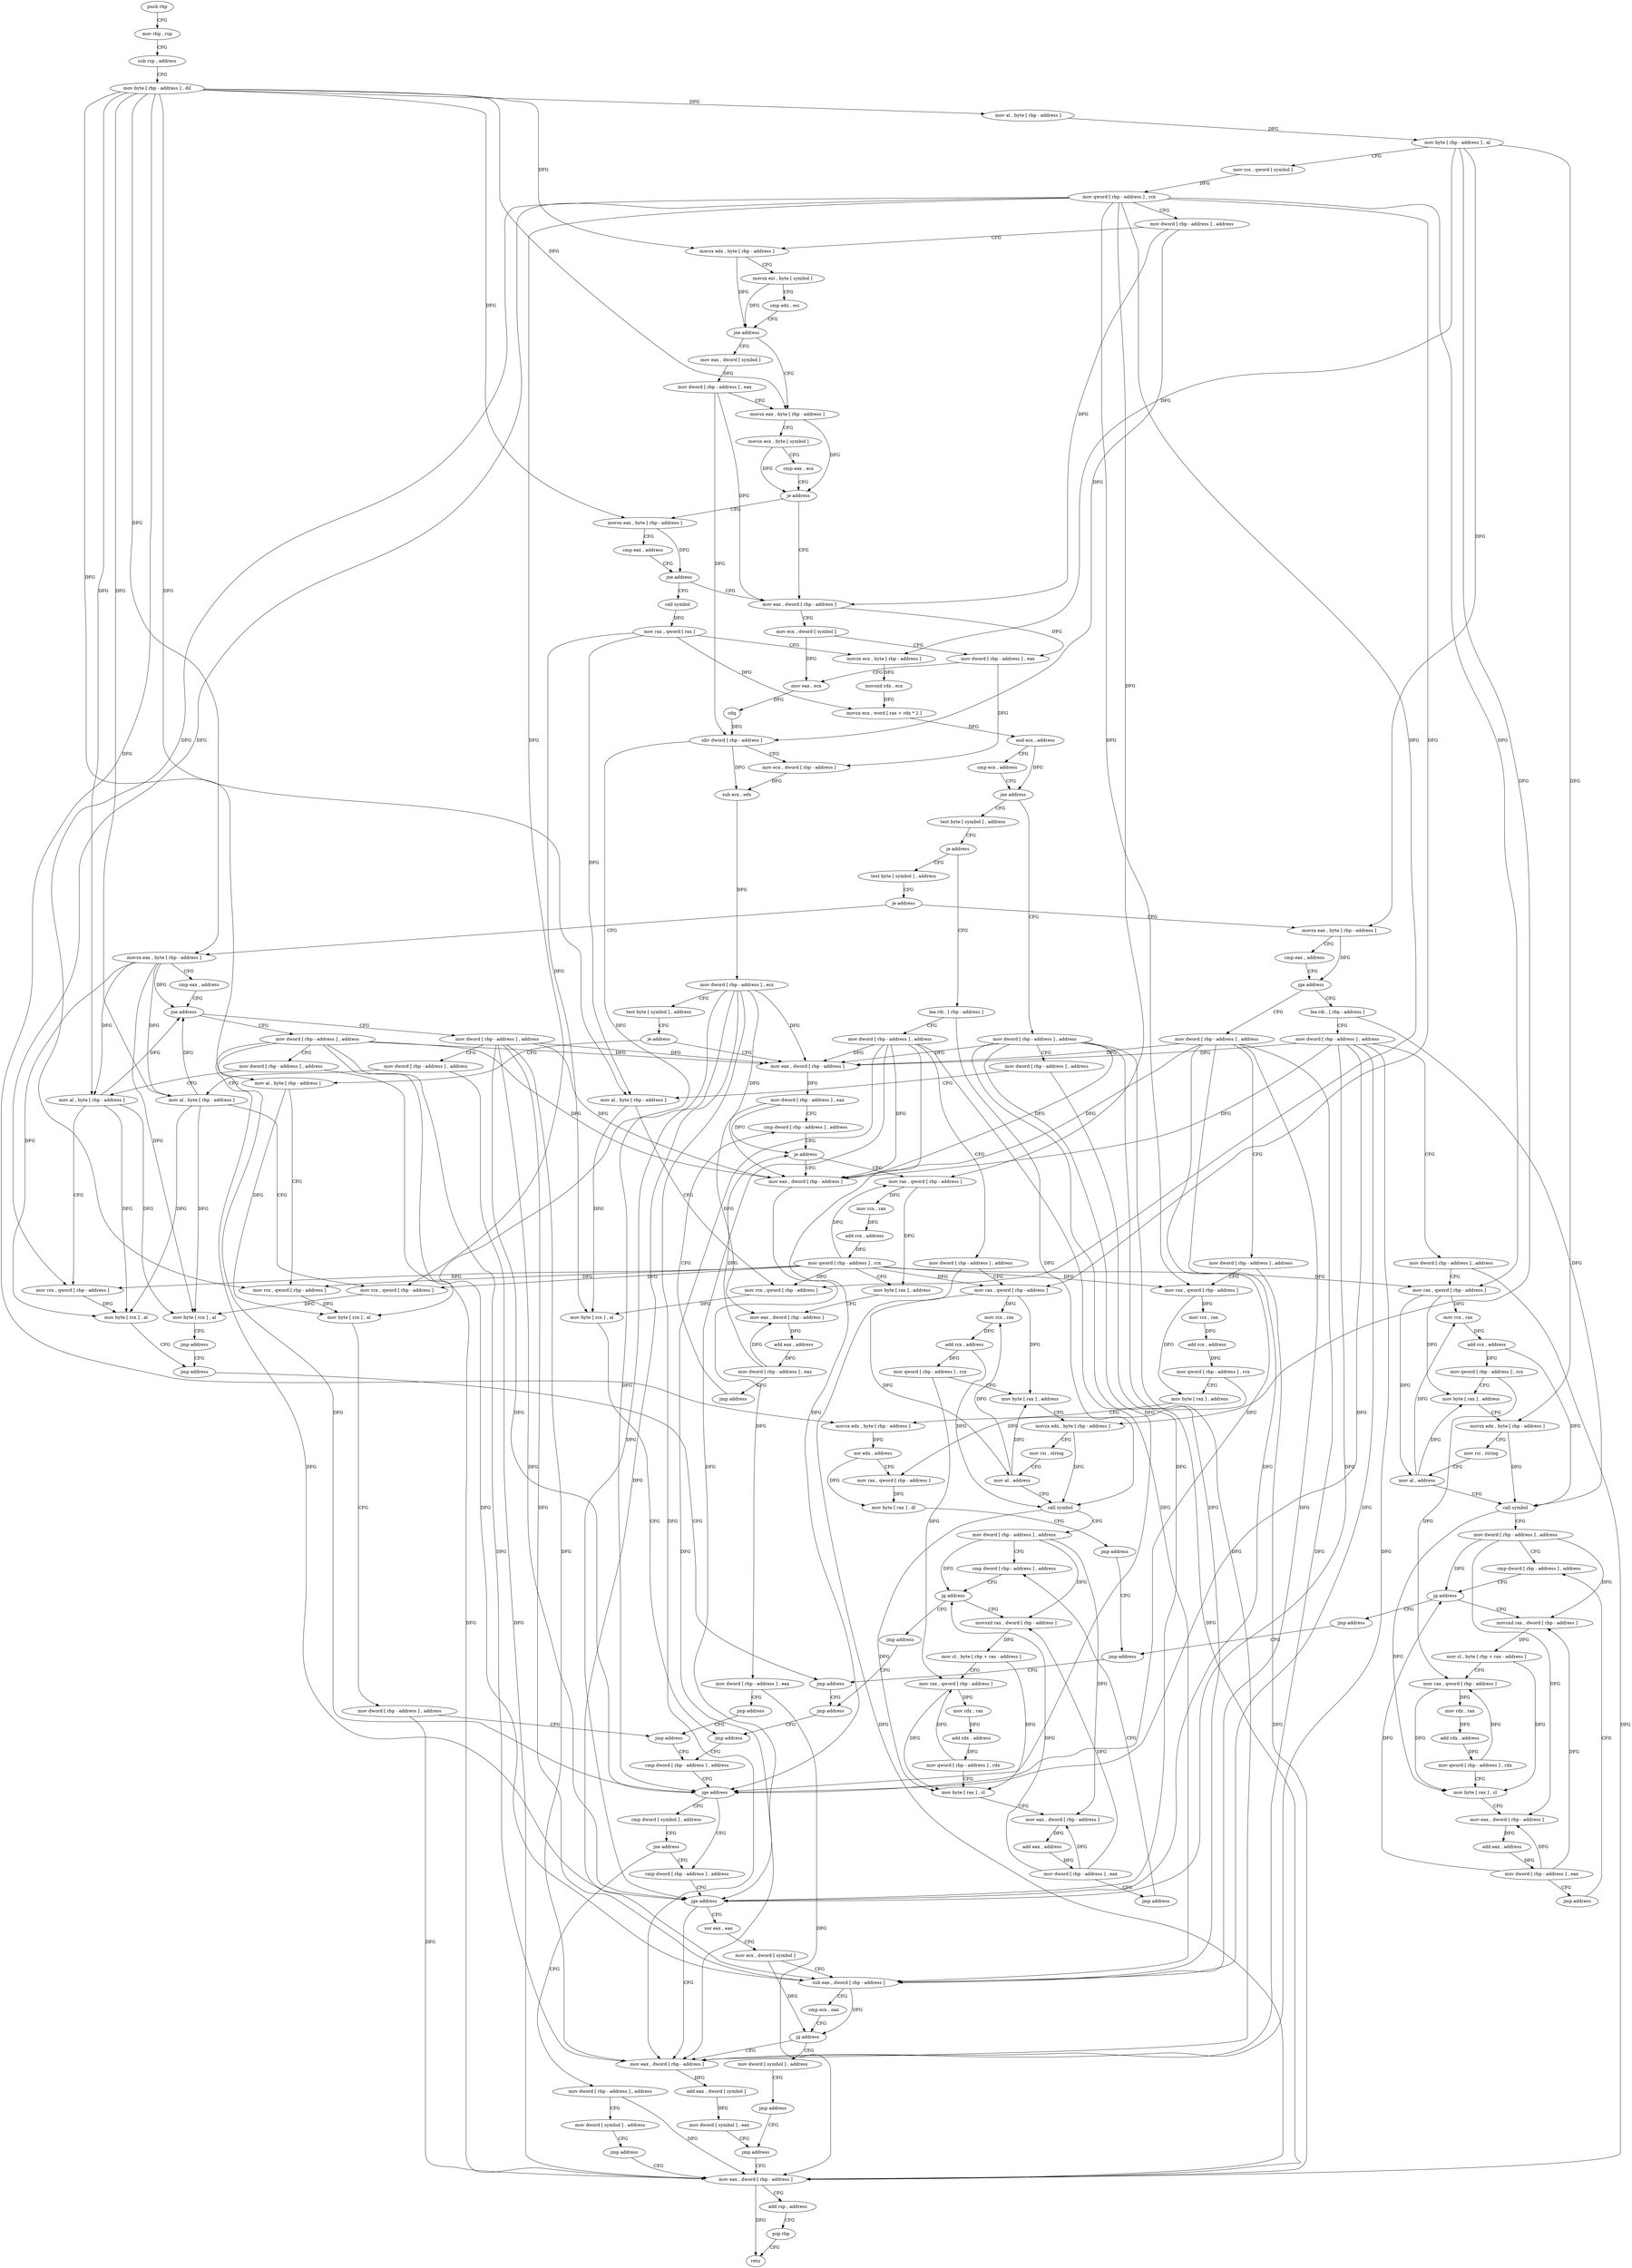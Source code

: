 digraph "func" {
"4236752" [label = "push rbp" ]
"4236753" [label = "mov rbp , rsp" ]
"4236756" [label = "sub rsp , address" ]
"4236760" [label = "mov byte [ rbp - address ] , dil" ]
"4236764" [label = "mov al , byte [ rbp - address ]" ]
"4236767" [label = "mov byte [ rbp - address ] , al" ]
"4236770" [label = "mov rcx , qword [ symbol ]" ]
"4236778" [label = "mov qword [ rbp - address ] , rcx" ]
"4236782" [label = "mov dword [ rbp - address ] , address" ]
"4236789" [label = "movsx edx , byte [ rbp - address ]" ]
"4236793" [label = "movsx esi , byte [ symbol ]" ]
"4236801" [label = "cmp edx , esi" ]
"4236803" [label = "jne address" ]
"4236819" [label = "movsx eax , byte [ rbp - address ]" ]
"4236809" [label = "mov eax , dword [ symbol ]" ]
"4236823" [label = "movsx ecx , byte [ symbol ]" ]
"4236831" [label = "cmp eax , ecx" ]
"4236833" [label = "je address" ]
"4236852" [label = "mov eax , dword [ rbp - address ]" ]
"4236839" [label = "movsx eax , byte [ rbp - address ]" ]
"4236816" [label = "mov dword [ rbp - address ] , eax" ]
"4236855" [label = "mov ecx , dword [ symbol ]" ]
"4236862" [label = "mov dword [ rbp - address ] , eax" ]
"4236865" [label = "mov eax , ecx" ]
"4236867" [label = "cdq" ]
"4236868" [label = "idiv dword [ rbp - address ]" ]
"4236871" [label = "mov ecx , dword [ rbp - address ]" ]
"4236874" [label = "sub ecx , edx" ]
"4236876" [label = "mov dword [ rbp - address ] , ecx" ]
"4236879" [label = "test byte [ symbol ] , address" ]
"4236887" [label = "je address" ]
"4236955" [label = "mov al , byte [ rbp - address ]" ]
"4236893" [label = "mov eax , dword [ rbp - address ]" ]
"4236843" [label = "cmp eax , address" ]
"4236846" [label = "jne address" ]
"4236976" [label = "call symbol" ]
"4236958" [label = "mov rcx , qword [ rbp - address ]" ]
"4236962" [label = "mov byte [ rcx ] , al" ]
"4236964" [label = "mov dword [ rbp - address ] , address" ]
"4236971" [label = "jmp address" ]
"4236896" [label = "mov dword [ rbp - address ] , eax" ]
"4236899" [label = "cmp dword [ rbp - address ] , address" ]
"4236981" [label = "mov rax , qword [ rax ]" ]
"4236984" [label = "movzx ecx , byte [ rbp - address ]" ]
"4236988" [label = "movsxd rdx , ecx" ]
"4236991" [label = "movzx ecx , word [ rax + rdx * 2 ]" ]
"4236995" [label = "and ecx , address" ]
"4237001" [label = "cmp ecx , address" ]
"4237004" [label = "jne address" ]
"4237438" [label = "mov dword [ rbp - address ] , address" ]
"4237010" [label = "test byte [ symbol ] , address" ]
"4237466" [label = "cmp dword [ rbp - address ] , address" ]
"4237470" [label = "jge address" ]
"4237513" [label = "cmp dword [ rbp - address ] , address" ]
"4237476" [label = "cmp dword [ symbol ] , address" ]
"4236944" [label = "mov eax , dword [ rbp - address ]" ]
"4236947" [label = "mov dword [ rbp - address ] , eax" ]
"4236950" [label = "jmp address" ]
"4236909" [label = "mov rax , qword [ rbp - address ]" ]
"4236913" [label = "mov rcx , rax" ]
"4236916" [label = "add rcx , address" ]
"4236923" [label = "mov qword [ rbp - address ] , rcx" ]
"4236927" [label = "mov byte [ rax ] , address" ]
"4236930" [label = "mov eax , dword [ rbp - address ]" ]
"4236933" [label = "add eax , address" ]
"4236936" [label = "mov dword [ rbp - address ] , eax" ]
"4236939" [label = "jmp address" ]
"4237445" [label = "mov dword [ rbp - address ] , address" ]
"4237452" [label = "mov al , byte [ rbp - address ]" ]
"4237455" [label = "mov rcx , qword [ rbp - address ]" ]
"4237459" [label = "mov byte [ rcx ] , al" ]
"4237461" [label = "jmp address" ]
"4237018" [label = "je address" ]
"4237148" [label = "test byte [ symbol ] , address" ]
"4237024" [label = "lea rdi , [ rbp - address ]" ]
"4237517" [label = "jge address" ]
"4237559" [label = "mov eax , dword [ rbp - address ]" ]
"4237523" [label = "xor eax , eax" ]
"4237484" [label = "jne address" ]
"4237490" [label = "mov dword [ rbp - address ] , address" ]
"4236903" [label = "je address" ]
"4237156" [label = "je address" ]
"4237359" [label = "movsx eax , byte [ rbp - address ]" ]
"4237162" [label = "movzx eax , byte [ rbp - address ]" ]
"4237028" [label = "mov dword [ rbp - address ] , address" ]
"4237035" [label = "mov dword [ rbp - address ] , address" ]
"4237042" [label = "mov rax , qword [ rbp - address ]" ]
"4237046" [label = "mov rcx , rax" ]
"4237049" [label = "add rcx , address" ]
"4237056" [label = "mov qword [ rbp - address ] , rcx" ]
"4237060" [label = "mov byte [ rax ] , address" ]
"4237063" [label = "movzx edx , byte [ rbp - address ]" ]
"4237067" [label = "mov rsi , string" ]
"4237077" [label = "mov al , address" ]
"4237079" [label = "call symbol" ]
"4237084" [label = "mov dword [ rbp - address ] , address" ]
"4237091" [label = "cmp dword [ rbp - address ] , address" ]
"4237562" [label = "add eax , dword [ symbol ]" ]
"4237569" [label = "mov dword [ symbol ] , eax" ]
"4237576" [label = "jmp address" ]
"4237525" [label = "mov ecx , dword [ symbol ]" ]
"4237532" [label = "sub eax , dword [ rbp - address ]" ]
"4237535" [label = "cmp ecx , eax" ]
"4237537" [label = "jg address" ]
"4237543" [label = "mov dword [ symbol ] , address" ]
"4237497" [label = "mov dword [ symbol ] , address" ]
"4237508" [label = "jmp address" ]
"4237581" [label = "mov eax , dword [ rbp - address ]" ]
"4237363" [label = "cmp eax , address" ]
"4237366" [label = "jne address" ]
"4237400" [label = "mov dword [ rbp - address ] , address" ]
"4237372" [label = "mov dword [ rbp - address ] , address" ]
"4237166" [label = "cmp eax , address" ]
"4237171" [label = "jge address" ]
"4237230" [label = "lea rdi , [ rbp - address ]" ]
"4237177" [label = "mov dword [ rbp - address ] , address" ]
"4237143" [label = "jmp address" ]
"4237433" [label = "jmp address" ]
"4237101" [label = "movsxd rax , dword [ rbp - address ]" ]
"4237105" [label = "mov cl , byte [ rbp + rax - address ]" ]
"4237109" [label = "mov rax , qword [ rbp - address ]" ]
"4237113" [label = "mov rdx , rax" ]
"4237116" [label = "add rdx , address" ]
"4237123" [label = "mov qword [ rbp - address ] , rdx" ]
"4237127" [label = "mov byte [ rax ] , cl" ]
"4237129" [label = "mov eax , dword [ rbp - address ]" ]
"4237132" [label = "add eax , address" ]
"4237135" [label = "mov dword [ rbp - address ] , eax" ]
"4237138" [label = "jmp address" ]
"4237584" [label = "add rsp , address" ]
"4237588" [label = "pop rbp" ]
"4237589" [label = "retn" ]
"4237554" [label = "jmp address" ]
"4237407" [label = "mov dword [ rbp - address ] , address" ]
"4237414" [label = "mov al , byte [ rbp - address ]" ]
"4237417" [label = "mov rcx , qword [ rbp - address ]" ]
"4237421" [label = "mov byte [ rcx ] , al" ]
"4237423" [label = "jmp address" ]
"4237379" [label = "mov dword [ rbp - address ] , address" ]
"4237386" [label = "mov al , byte [ rbp - address ]" ]
"4237389" [label = "mov rcx , qword [ rbp - address ]" ]
"4237393" [label = "mov byte [ rcx ] , al" ]
"4237395" [label = "jmp address" ]
"4237234" [label = "mov dword [ rbp - address ] , address" ]
"4237241" [label = "mov dword [ rbp - address ] , address" ]
"4237248" [label = "mov rax , qword [ rbp - address ]" ]
"4237252" [label = "mov rcx , rax" ]
"4237255" [label = "add rcx , address" ]
"4237262" [label = "mov qword [ rbp - address ] , rcx" ]
"4237266" [label = "mov byte [ rax ] , address" ]
"4237269" [label = "movzx edx , byte [ rbp - address ]" ]
"4237273" [label = "mov rsi , string" ]
"4237283" [label = "mov al , address" ]
"4237285" [label = "call symbol" ]
"4237290" [label = "mov dword [ rbp - address ] , address" ]
"4237297" [label = "cmp dword [ rbp - address ] , address" ]
"4237184" [label = "mov dword [ rbp - address ] , address" ]
"4237191" [label = "mov rax , qword [ rbp - address ]" ]
"4237195" [label = "mov rcx , rax" ]
"4237198" [label = "add rcx , address" ]
"4237205" [label = "mov qword [ rbp - address ] , rcx" ]
"4237209" [label = "mov byte [ rax ] , address" ]
"4237212" [label = "movsx edx , byte [ rbp - address ]" ]
"4237216" [label = "xor edx , address" ]
"4237219" [label = "mov rax , qword [ rbp - address ]" ]
"4237223" [label = "mov byte [ rax ] , dl" ]
"4237225" [label = "jmp address" ]
"4237354" [label = "jmp address" ]
"4237095" [label = "jg address" ]
"4237428" [label = "jmp address" ]
"4237349" [label = "jmp address" ]
"4237307" [label = "movsxd rax , dword [ rbp - address ]" ]
"4237311" [label = "mov cl , byte [ rbp + rax - address ]" ]
"4237315" [label = "mov rax , qword [ rbp - address ]" ]
"4237319" [label = "mov rdx , rax" ]
"4237322" [label = "add rdx , address" ]
"4237329" [label = "mov qword [ rbp - address ] , rdx" ]
"4237333" [label = "mov byte [ rax ] , cl" ]
"4237335" [label = "mov eax , dword [ rbp - address ]" ]
"4237338" [label = "add eax , address" ]
"4237341" [label = "mov dword [ rbp - address ] , eax" ]
"4237344" [label = "jmp address" ]
"4237301" [label = "jg address" ]
"4236752" -> "4236753" [ label = "CFG" ]
"4236753" -> "4236756" [ label = "CFG" ]
"4236756" -> "4236760" [ label = "CFG" ]
"4236760" -> "4236764" [ label = "DFG" ]
"4236760" -> "4236789" [ label = "DFG" ]
"4236760" -> "4236819" [ label = "DFG" ]
"4236760" -> "4236839" [ label = "DFG" ]
"4236760" -> "4236955" [ label = "DFG" ]
"4236760" -> "4237452" [ label = "DFG" ]
"4236760" -> "4237359" [ label = "DFG" ]
"4236760" -> "4237414" [ label = "DFG" ]
"4236760" -> "4237386" [ label = "DFG" ]
"4236760" -> "4237212" [ label = "DFG" ]
"4236764" -> "4236767" [ label = "DFG" ]
"4236767" -> "4236770" [ label = "CFG" ]
"4236767" -> "4236984" [ label = "DFG" ]
"4236767" -> "4237063" [ label = "DFG" ]
"4236767" -> "4237162" [ label = "DFG" ]
"4236767" -> "4237269" [ label = "DFG" ]
"4236770" -> "4236778" [ label = "DFG" ]
"4236778" -> "4236782" [ label = "CFG" ]
"4236778" -> "4236958" [ label = "DFG" ]
"4236778" -> "4237455" [ label = "DFG" ]
"4236778" -> "4236909" [ label = "DFG" ]
"4236778" -> "4237042" [ label = "DFG" ]
"4236778" -> "4237417" [ label = "DFG" ]
"4236778" -> "4237389" [ label = "DFG" ]
"4236778" -> "4237248" [ label = "DFG" ]
"4236778" -> "4237191" [ label = "DFG" ]
"4236782" -> "4236789" [ label = "CFG" ]
"4236782" -> "4236852" [ label = "DFG" ]
"4236782" -> "4236868" [ label = "DFG" ]
"4236789" -> "4236793" [ label = "CFG" ]
"4236789" -> "4236803" [ label = "DFG" ]
"4236793" -> "4236801" [ label = "CFG" ]
"4236793" -> "4236803" [ label = "DFG" ]
"4236801" -> "4236803" [ label = "CFG" ]
"4236803" -> "4236819" [ label = "CFG" ]
"4236803" -> "4236809" [ label = "CFG" ]
"4236819" -> "4236823" [ label = "CFG" ]
"4236819" -> "4236833" [ label = "DFG" ]
"4236809" -> "4236816" [ label = "DFG" ]
"4236823" -> "4236831" [ label = "CFG" ]
"4236823" -> "4236833" [ label = "DFG" ]
"4236831" -> "4236833" [ label = "CFG" ]
"4236833" -> "4236852" [ label = "CFG" ]
"4236833" -> "4236839" [ label = "CFG" ]
"4236852" -> "4236855" [ label = "CFG" ]
"4236852" -> "4236862" [ label = "DFG" ]
"4236839" -> "4236843" [ label = "CFG" ]
"4236839" -> "4236846" [ label = "DFG" ]
"4236816" -> "4236819" [ label = "CFG" ]
"4236816" -> "4236852" [ label = "DFG" ]
"4236816" -> "4236868" [ label = "DFG" ]
"4236855" -> "4236862" [ label = "CFG" ]
"4236855" -> "4236865" [ label = "DFG" ]
"4236862" -> "4236865" [ label = "CFG" ]
"4236862" -> "4236871" [ label = "DFG" ]
"4236865" -> "4236867" [ label = "DFG" ]
"4236867" -> "4236868" [ label = "DFG" ]
"4236868" -> "4236871" [ label = "CFG" ]
"4236868" -> "4236962" [ label = "DFG" ]
"4236868" -> "4236874" [ label = "DFG" ]
"4236871" -> "4236874" [ label = "DFG" ]
"4236874" -> "4236876" [ label = "DFG" ]
"4236876" -> "4236879" [ label = "CFG" ]
"4236876" -> "4236893" [ label = "DFG" ]
"4236876" -> "4237470" [ label = "DFG" ]
"4236876" -> "4236944" [ label = "DFG" ]
"4236876" -> "4237517" [ label = "DFG" ]
"4236876" -> "4237559" [ label = "DFG" ]
"4236876" -> "4237532" [ label = "DFG" ]
"4236879" -> "4236887" [ label = "CFG" ]
"4236887" -> "4236955" [ label = "CFG" ]
"4236887" -> "4236893" [ label = "CFG" ]
"4236955" -> "4236958" [ label = "CFG" ]
"4236955" -> "4236962" [ label = "DFG" ]
"4236893" -> "4236896" [ label = "DFG" ]
"4236843" -> "4236846" [ label = "CFG" ]
"4236846" -> "4236976" [ label = "CFG" ]
"4236846" -> "4236852" [ label = "CFG" ]
"4236976" -> "4236981" [ label = "DFG" ]
"4236958" -> "4236962" [ label = "DFG" ]
"4236962" -> "4236964" [ label = "CFG" ]
"4236964" -> "4236971" [ label = "CFG" ]
"4236964" -> "4237581" [ label = "DFG" ]
"4236971" -> "4237466" [ label = "CFG" ]
"4236896" -> "4236899" [ label = "CFG" ]
"4236896" -> "4236903" [ label = "DFG" ]
"4236896" -> "4236930" [ label = "DFG" ]
"4236899" -> "4236903" [ label = "CFG" ]
"4236981" -> "4236984" [ label = "CFG" ]
"4236981" -> "4236991" [ label = "DFG" ]
"4236981" -> "4237452" [ label = "DFG" ]
"4236981" -> "4237459" [ label = "DFG" ]
"4236984" -> "4236988" [ label = "DFG" ]
"4236988" -> "4236991" [ label = "DFG" ]
"4236991" -> "4236995" [ label = "DFG" ]
"4236995" -> "4237001" [ label = "CFG" ]
"4236995" -> "4237004" [ label = "DFG" ]
"4237001" -> "4237004" [ label = "CFG" ]
"4237004" -> "4237438" [ label = "CFG" ]
"4237004" -> "4237010" [ label = "CFG" ]
"4237438" -> "4237445" [ label = "CFG" ]
"4237438" -> "4236893" [ label = "DFG" ]
"4237438" -> "4237470" [ label = "DFG" ]
"4237438" -> "4236944" [ label = "DFG" ]
"4237438" -> "4237517" [ label = "DFG" ]
"4237438" -> "4237559" [ label = "DFG" ]
"4237438" -> "4237532" [ label = "DFG" ]
"4237010" -> "4237018" [ label = "CFG" ]
"4237466" -> "4237470" [ label = "CFG" ]
"4237470" -> "4237513" [ label = "CFG" ]
"4237470" -> "4237476" [ label = "CFG" ]
"4237513" -> "4237517" [ label = "CFG" ]
"4237476" -> "4237484" [ label = "CFG" ]
"4236944" -> "4236947" [ label = "DFG" ]
"4236947" -> "4236950" [ label = "CFG" ]
"4236947" -> "4237581" [ label = "DFG" ]
"4236950" -> "4236971" [ label = "CFG" ]
"4236909" -> "4236913" [ label = "DFG" ]
"4236909" -> "4236927" [ label = "DFG" ]
"4236913" -> "4236916" [ label = "DFG" ]
"4236916" -> "4236923" [ label = "DFG" ]
"4236923" -> "4236927" [ label = "CFG" ]
"4236923" -> "4236958" [ label = "DFG" ]
"4236923" -> "4237455" [ label = "DFG" ]
"4236923" -> "4236909" [ label = "DFG" ]
"4236923" -> "4237042" [ label = "DFG" ]
"4236923" -> "4237417" [ label = "DFG" ]
"4236923" -> "4237389" [ label = "DFG" ]
"4236923" -> "4237248" [ label = "DFG" ]
"4236923" -> "4237191" [ label = "DFG" ]
"4236927" -> "4236930" [ label = "CFG" ]
"4236930" -> "4236933" [ label = "DFG" ]
"4236933" -> "4236936" [ label = "DFG" ]
"4236936" -> "4236939" [ label = "CFG" ]
"4236936" -> "4236903" [ label = "DFG" ]
"4236936" -> "4236930" [ label = "DFG" ]
"4236939" -> "4236899" [ label = "CFG" ]
"4237445" -> "4237452" [ label = "CFG" ]
"4237445" -> "4237581" [ label = "DFG" ]
"4237452" -> "4237455" [ label = "CFG" ]
"4237452" -> "4237459" [ label = "DFG" ]
"4237455" -> "4237459" [ label = "DFG" ]
"4237459" -> "4237461" [ label = "CFG" ]
"4237461" -> "4237466" [ label = "CFG" ]
"4237018" -> "4237148" [ label = "CFG" ]
"4237018" -> "4237024" [ label = "CFG" ]
"4237148" -> "4237156" [ label = "CFG" ]
"4237024" -> "4237028" [ label = "CFG" ]
"4237024" -> "4237079" [ label = "DFG" ]
"4237517" -> "4237559" [ label = "CFG" ]
"4237517" -> "4237523" [ label = "CFG" ]
"4237559" -> "4237562" [ label = "DFG" ]
"4237523" -> "4237525" [ label = "CFG" ]
"4237484" -> "4237513" [ label = "CFG" ]
"4237484" -> "4237490" [ label = "CFG" ]
"4237490" -> "4237497" [ label = "CFG" ]
"4237490" -> "4237581" [ label = "DFG" ]
"4236903" -> "4236944" [ label = "CFG" ]
"4236903" -> "4236909" [ label = "CFG" ]
"4237156" -> "4237359" [ label = "CFG" ]
"4237156" -> "4237162" [ label = "CFG" ]
"4237359" -> "4237363" [ label = "CFG" ]
"4237359" -> "4237366" [ label = "DFG" ]
"4237359" -> "4237414" [ label = "DFG" ]
"4237359" -> "4237421" [ label = "DFG" ]
"4237359" -> "4237386" [ label = "DFG" ]
"4237359" -> "4237393" [ label = "DFG" ]
"4237162" -> "4237166" [ label = "CFG" ]
"4237162" -> "4237171" [ label = "DFG" ]
"4237028" -> "4237035" [ label = "CFG" ]
"4237028" -> "4236893" [ label = "DFG" ]
"4237028" -> "4237470" [ label = "DFG" ]
"4237028" -> "4236944" [ label = "DFG" ]
"4237028" -> "4237517" [ label = "DFG" ]
"4237028" -> "4237559" [ label = "DFG" ]
"4237028" -> "4237532" [ label = "DFG" ]
"4237035" -> "4237042" [ label = "CFG" ]
"4237035" -> "4237581" [ label = "DFG" ]
"4237042" -> "4237046" [ label = "DFG" ]
"4237042" -> "4237060" [ label = "DFG" ]
"4237042" -> "4237077" [ label = "DFG" ]
"4237046" -> "4237049" [ label = "DFG" ]
"4237049" -> "4237056" [ label = "DFG" ]
"4237049" -> "4237079" [ label = "DFG" ]
"4237056" -> "4237060" [ label = "CFG" ]
"4237056" -> "4237109" [ label = "DFG" ]
"4237060" -> "4237063" [ label = "CFG" ]
"4237063" -> "4237067" [ label = "CFG" ]
"4237063" -> "4237079" [ label = "DFG" ]
"4237067" -> "4237077" [ label = "CFG" ]
"4237077" -> "4237079" [ label = "CFG" ]
"4237077" -> "4237046" [ label = "DFG" ]
"4237077" -> "4237060" [ label = "DFG" ]
"4237079" -> "4237084" [ label = "CFG" ]
"4237079" -> "4237127" [ label = "DFG" ]
"4237084" -> "4237091" [ label = "CFG" ]
"4237084" -> "4237095" [ label = "DFG" ]
"4237084" -> "4237101" [ label = "DFG" ]
"4237084" -> "4237129" [ label = "DFG" ]
"4237091" -> "4237095" [ label = "CFG" ]
"4237562" -> "4237569" [ label = "DFG" ]
"4237569" -> "4237576" [ label = "CFG" ]
"4237576" -> "4237581" [ label = "CFG" ]
"4237525" -> "4237532" [ label = "CFG" ]
"4237525" -> "4237537" [ label = "DFG" ]
"4237532" -> "4237535" [ label = "CFG" ]
"4237532" -> "4237537" [ label = "DFG" ]
"4237535" -> "4237537" [ label = "CFG" ]
"4237537" -> "4237559" [ label = "CFG" ]
"4237537" -> "4237543" [ label = "CFG" ]
"4237543" -> "4237554" [ label = "CFG" ]
"4237497" -> "4237508" [ label = "CFG" ]
"4237508" -> "4237581" [ label = "CFG" ]
"4237581" -> "4237584" [ label = "CFG" ]
"4237581" -> "4237589" [ label = "DFG" ]
"4237363" -> "4237366" [ label = "CFG" ]
"4237366" -> "4237400" [ label = "CFG" ]
"4237366" -> "4237372" [ label = "CFG" ]
"4237400" -> "4237407" [ label = "CFG" ]
"4237400" -> "4236893" [ label = "DFG" ]
"4237400" -> "4237470" [ label = "DFG" ]
"4237400" -> "4236944" [ label = "DFG" ]
"4237400" -> "4237517" [ label = "DFG" ]
"4237400" -> "4237559" [ label = "DFG" ]
"4237400" -> "4237532" [ label = "DFG" ]
"4237372" -> "4237379" [ label = "CFG" ]
"4237372" -> "4236893" [ label = "DFG" ]
"4237372" -> "4237470" [ label = "DFG" ]
"4237372" -> "4236944" [ label = "DFG" ]
"4237372" -> "4237517" [ label = "DFG" ]
"4237372" -> "4237559" [ label = "DFG" ]
"4237372" -> "4237532" [ label = "DFG" ]
"4237166" -> "4237171" [ label = "CFG" ]
"4237171" -> "4237230" [ label = "CFG" ]
"4237171" -> "4237177" [ label = "CFG" ]
"4237230" -> "4237234" [ label = "CFG" ]
"4237230" -> "4237285" [ label = "DFG" ]
"4237177" -> "4237184" [ label = "CFG" ]
"4237177" -> "4236893" [ label = "DFG" ]
"4237177" -> "4237470" [ label = "DFG" ]
"4237177" -> "4236944" [ label = "DFG" ]
"4237177" -> "4237517" [ label = "DFG" ]
"4237177" -> "4237559" [ label = "DFG" ]
"4237177" -> "4237532" [ label = "DFG" ]
"4237143" -> "4237433" [ label = "CFG" ]
"4237433" -> "4237461" [ label = "CFG" ]
"4237101" -> "4237105" [ label = "DFG" ]
"4237105" -> "4237109" [ label = "CFG" ]
"4237105" -> "4237127" [ label = "DFG" ]
"4237109" -> "4237113" [ label = "DFG" ]
"4237109" -> "4237127" [ label = "DFG" ]
"4237113" -> "4237116" [ label = "DFG" ]
"4237116" -> "4237123" [ label = "DFG" ]
"4237123" -> "4237127" [ label = "CFG" ]
"4237123" -> "4237109" [ label = "DFG" ]
"4237127" -> "4237129" [ label = "CFG" ]
"4237129" -> "4237132" [ label = "DFG" ]
"4237132" -> "4237135" [ label = "DFG" ]
"4237135" -> "4237138" [ label = "CFG" ]
"4237135" -> "4237095" [ label = "DFG" ]
"4237135" -> "4237101" [ label = "DFG" ]
"4237135" -> "4237129" [ label = "DFG" ]
"4237138" -> "4237091" [ label = "CFG" ]
"4237584" -> "4237588" [ label = "CFG" ]
"4237588" -> "4237589" [ label = "CFG" ]
"4237554" -> "4237576" [ label = "CFG" ]
"4237407" -> "4237414" [ label = "CFG" ]
"4237407" -> "4237581" [ label = "DFG" ]
"4237414" -> "4237417" [ label = "CFG" ]
"4237414" -> "4237366" [ label = "DFG" ]
"4237414" -> "4237421" [ label = "DFG" ]
"4237414" -> "4237393" [ label = "DFG" ]
"4237417" -> "4237421" [ label = "DFG" ]
"4237421" -> "4237423" [ label = "CFG" ]
"4237423" -> "4237428" [ label = "CFG" ]
"4237379" -> "4237386" [ label = "CFG" ]
"4237379" -> "4237581" [ label = "DFG" ]
"4237386" -> "4237389" [ label = "CFG" ]
"4237386" -> "4237366" [ label = "DFG" ]
"4237386" -> "4237421" [ label = "DFG" ]
"4237386" -> "4237393" [ label = "DFG" ]
"4237389" -> "4237393" [ label = "DFG" ]
"4237393" -> "4237395" [ label = "CFG" ]
"4237395" -> "4237423" [ label = "CFG" ]
"4237234" -> "4237241" [ label = "CFG" ]
"4237234" -> "4236893" [ label = "DFG" ]
"4237234" -> "4237470" [ label = "DFG" ]
"4237234" -> "4236944" [ label = "DFG" ]
"4237234" -> "4237517" [ label = "DFG" ]
"4237234" -> "4237559" [ label = "DFG" ]
"4237234" -> "4237532" [ label = "DFG" ]
"4237241" -> "4237248" [ label = "CFG" ]
"4237241" -> "4237581" [ label = "DFG" ]
"4237248" -> "4237252" [ label = "DFG" ]
"4237248" -> "4237266" [ label = "DFG" ]
"4237248" -> "4237283" [ label = "DFG" ]
"4237252" -> "4237255" [ label = "DFG" ]
"4237255" -> "4237262" [ label = "DFG" ]
"4237255" -> "4237285" [ label = "DFG" ]
"4237262" -> "4237266" [ label = "CFG" ]
"4237262" -> "4237315" [ label = "DFG" ]
"4237266" -> "4237269" [ label = "CFG" ]
"4237269" -> "4237273" [ label = "CFG" ]
"4237269" -> "4237285" [ label = "DFG" ]
"4237273" -> "4237283" [ label = "CFG" ]
"4237283" -> "4237285" [ label = "CFG" ]
"4237283" -> "4237252" [ label = "DFG" ]
"4237283" -> "4237266" [ label = "DFG" ]
"4237285" -> "4237290" [ label = "CFG" ]
"4237285" -> "4237333" [ label = "DFG" ]
"4237290" -> "4237297" [ label = "CFG" ]
"4237290" -> "4237301" [ label = "DFG" ]
"4237290" -> "4237307" [ label = "DFG" ]
"4237290" -> "4237335" [ label = "DFG" ]
"4237297" -> "4237301" [ label = "CFG" ]
"4237184" -> "4237191" [ label = "CFG" ]
"4237184" -> "4237581" [ label = "DFG" ]
"4237191" -> "4237195" [ label = "DFG" ]
"4237191" -> "4237209" [ label = "DFG" ]
"4237195" -> "4237198" [ label = "DFG" ]
"4237198" -> "4237205" [ label = "DFG" ]
"4237205" -> "4237209" [ label = "CFG" ]
"4237205" -> "4237219" [ label = "DFG" ]
"4237209" -> "4237212" [ label = "CFG" ]
"4237212" -> "4237216" [ label = "DFG" ]
"4237216" -> "4237219" [ label = "CFG" ]
"4237216" -> "4237223" [ label = "DFG" ]
"4237219" -> "4237223" [ label = "DFG" ]
"4237223" -> "4237225" [ label = "CFG" ]
"4237225" -> "4237354" [ label = "CFG" ]
"4237354" -> "4237428" [ label = "CFG" ]
"4237095" -> "4237143" [ label = "CFG" ]
"4237095" -> "4237101" [ label = "CFG" ]
"4237428" -> "4237433" [ label = "CFG" ]
"4237349" -> "4237354" [ label = "CFG" ]
"4237307" -> "4237311" [ label = "DFG" ]
"4237311" -> "4237315" [ label = "CFG" ]
"4237311" -> "4237333" [ label = "DFG" ]
"4237315" -> "4237319" [ label = "DFG" ]
"4237315" -> "4237333" [ label = "DFG" ]
"4237319" -> "4237322" [ label = "DFG" ]
"4237322" -> "4237329" [ label = "DFG" ]
"4237329" -> "4237333" [ label = "CFG" ]
"4237329" -> "4237315" [ label = "DFG" ]
"4237333" -> "4237335" [ label = "CFG" ]
"4237335" -> "4237338" [ label = "DFG" ]
"4237338" -> "4237341" [ label = "DFG" ]
"4237341" -> "4237344" [ label = "CFG" ]
"4237341" -> "4237301" [ label = "DFG" ]
"4237341" -> "4237307" [ label = "DFG" ]
"4237341" -> "4237335" [ label = "DFG" ]
"4237344" -> "4237297" [ label = "CFG" ]
"4237301" -> "4237349" [ label = "CFG" ]
"4237301" -> "4237307" [ label = "CFG" ]
}
